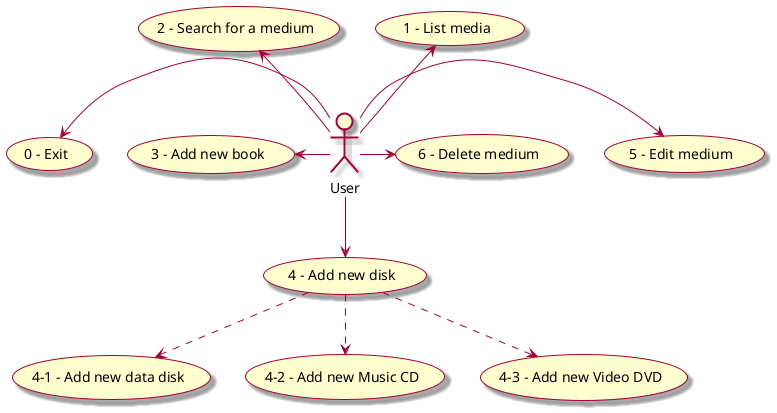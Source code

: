 @startuml

skin rose

User -up-> (1 - List media)
User -up-> (2 - Search for a medium)
User -left-> (3 - Add new book)
User -down-> (4 - Add new disk)
(4 - Add new disk) .down.> (4-1 - Add new data disk)
(4 - Add new disk) .down.> (4-2 - Add new Music CD)
(4 - Add new disk) .down.> (4-3 - Add new Video DVD)
User -right-> (5 - Edit medium)
User -right-> (6 - Delete medium)
User -left-> (0 - Exit)

@enduml